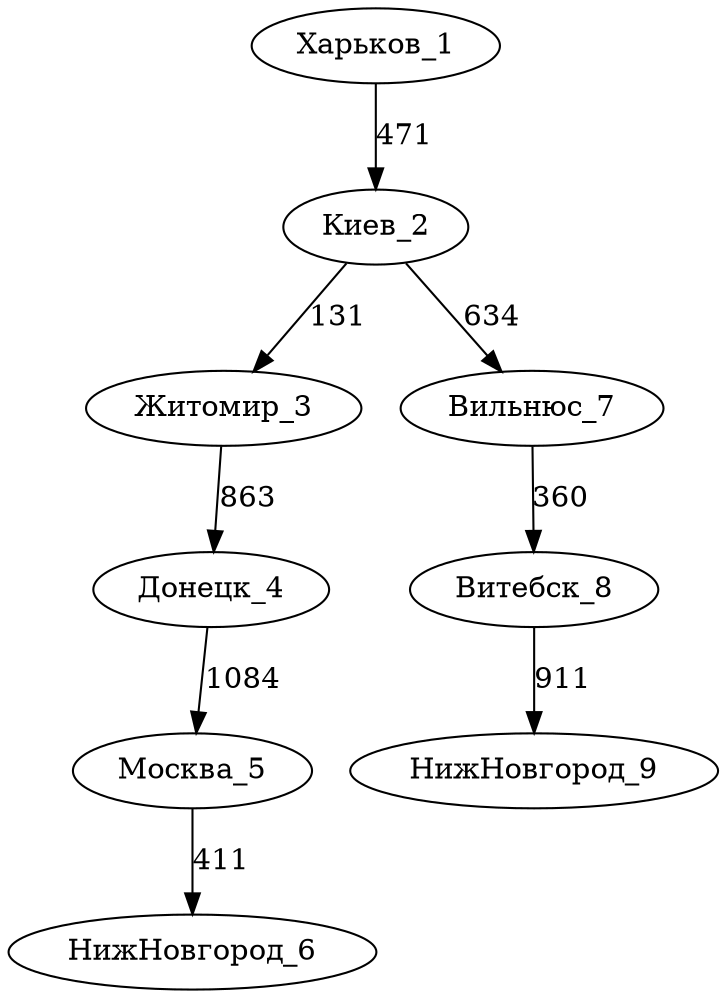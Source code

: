 digraph Харьков_НижНовгородdot{
	Харьков_1 -> Киев_2 [label=471]
	Киев_2 -> Житомир_3 [label=131]
	Житомир_3 -> Донецк_4 [label=863]
	Донецк_4 -> Москва_5 [label=1084]
	Москва_5 -> НижНовгород_6 [label=411]
	Киев_2 -> Вильнюс_7 [label=634]
	Вильнюс_7 -> Витебск_8 [label=360]
	Витебск_8 -> НижНовгород_9 [label=911]
}